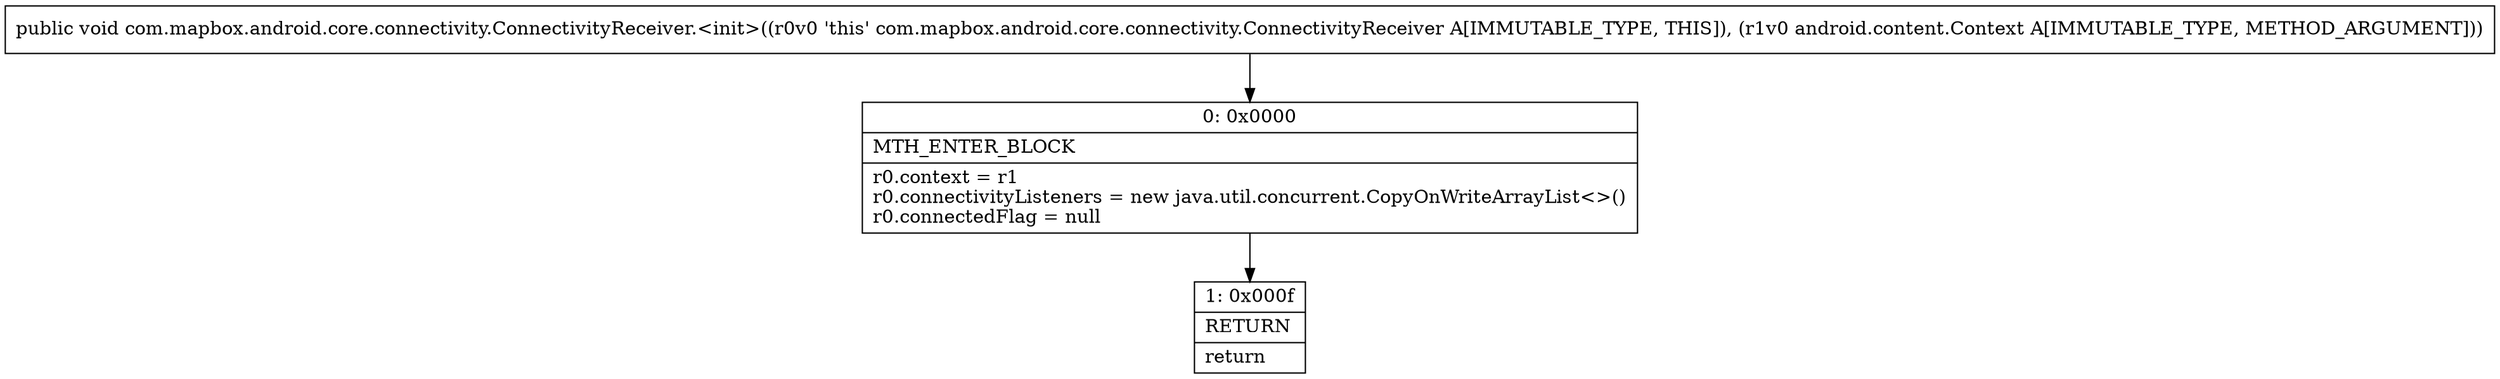 digraph "CFG forcom.mapbox.android.core.connectivity.ConnectivityReceiver.\<init\>(Landroid\/content\/Context;)V" {
Node_0 [shape=record,label="{0\:\ 0x0000|MTH_ENTER_BLOCK\l|r0.context = r1\lr0.connectivityListeners = new java.util.concurrent.CopyOnWriteArrayList\<\>()\lr0.connectedFlag = null\l}"];
Node_1 [shape=record,label="{1\:\ 0x000f|RETURN\l|return\l}"];
MethodNode[shape=record,label="{public void com.mapbox.android.core.connectivity.ConnectivityReceiver.\<init\>((r0v0 'this' com.mapbox.android.core.connectivity.ConnectivityReceiver A[IMMUTABLE_TYPE, THIS]), (r1v0 android.content.Context A[IMMUTABLE_TYPE, METHOD_ARGUMENT])) }"];
MethodNode -> Node_0;
Node_0 -> Node_1;
}

